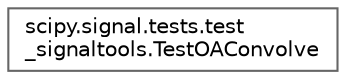digraph "Graphical Class Hierarchy"
{
 // LATEX_PDF_SIZE
  bgcolor="transparent";
  edge [fontname=Helvetica,fontsize=10,labelfontname=Helvetica,labelfontsize=10];
  node [fontname=Helvetica,fontsize=10,shape=box,height=0.2,width=0.4];
  rankdir="LR";
  Node0 [id="Node000000",label="scipy.signal.tests.test\l_signaltools.TestOAConvolve",height=0.2,width=0.4,color="grey40", fillcolor="white", style="filled",URL="$dc/d40/classscipy_1_1signal_1_1tests_1_1test__signaltools_1_1TestOAConvolve.html",tooltip=" "];
}
